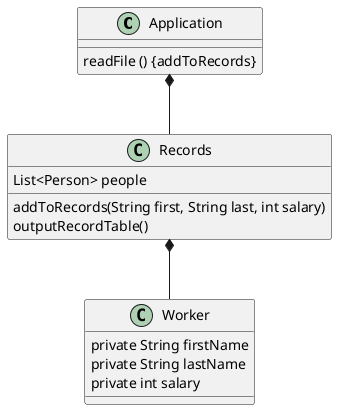 @startuml
'https://plantuml.com/class-diagram

class Application {
    readFile () {addToRecords}
}

class Records {
    List<Person> people

    addToRecords(String first, String last, int salary)
    outputRecordTable()
}

class Worker {
    private String firstName
    private String lastName
    private int salary
}

Application *-- Records
Records *-- Worker

@enduml